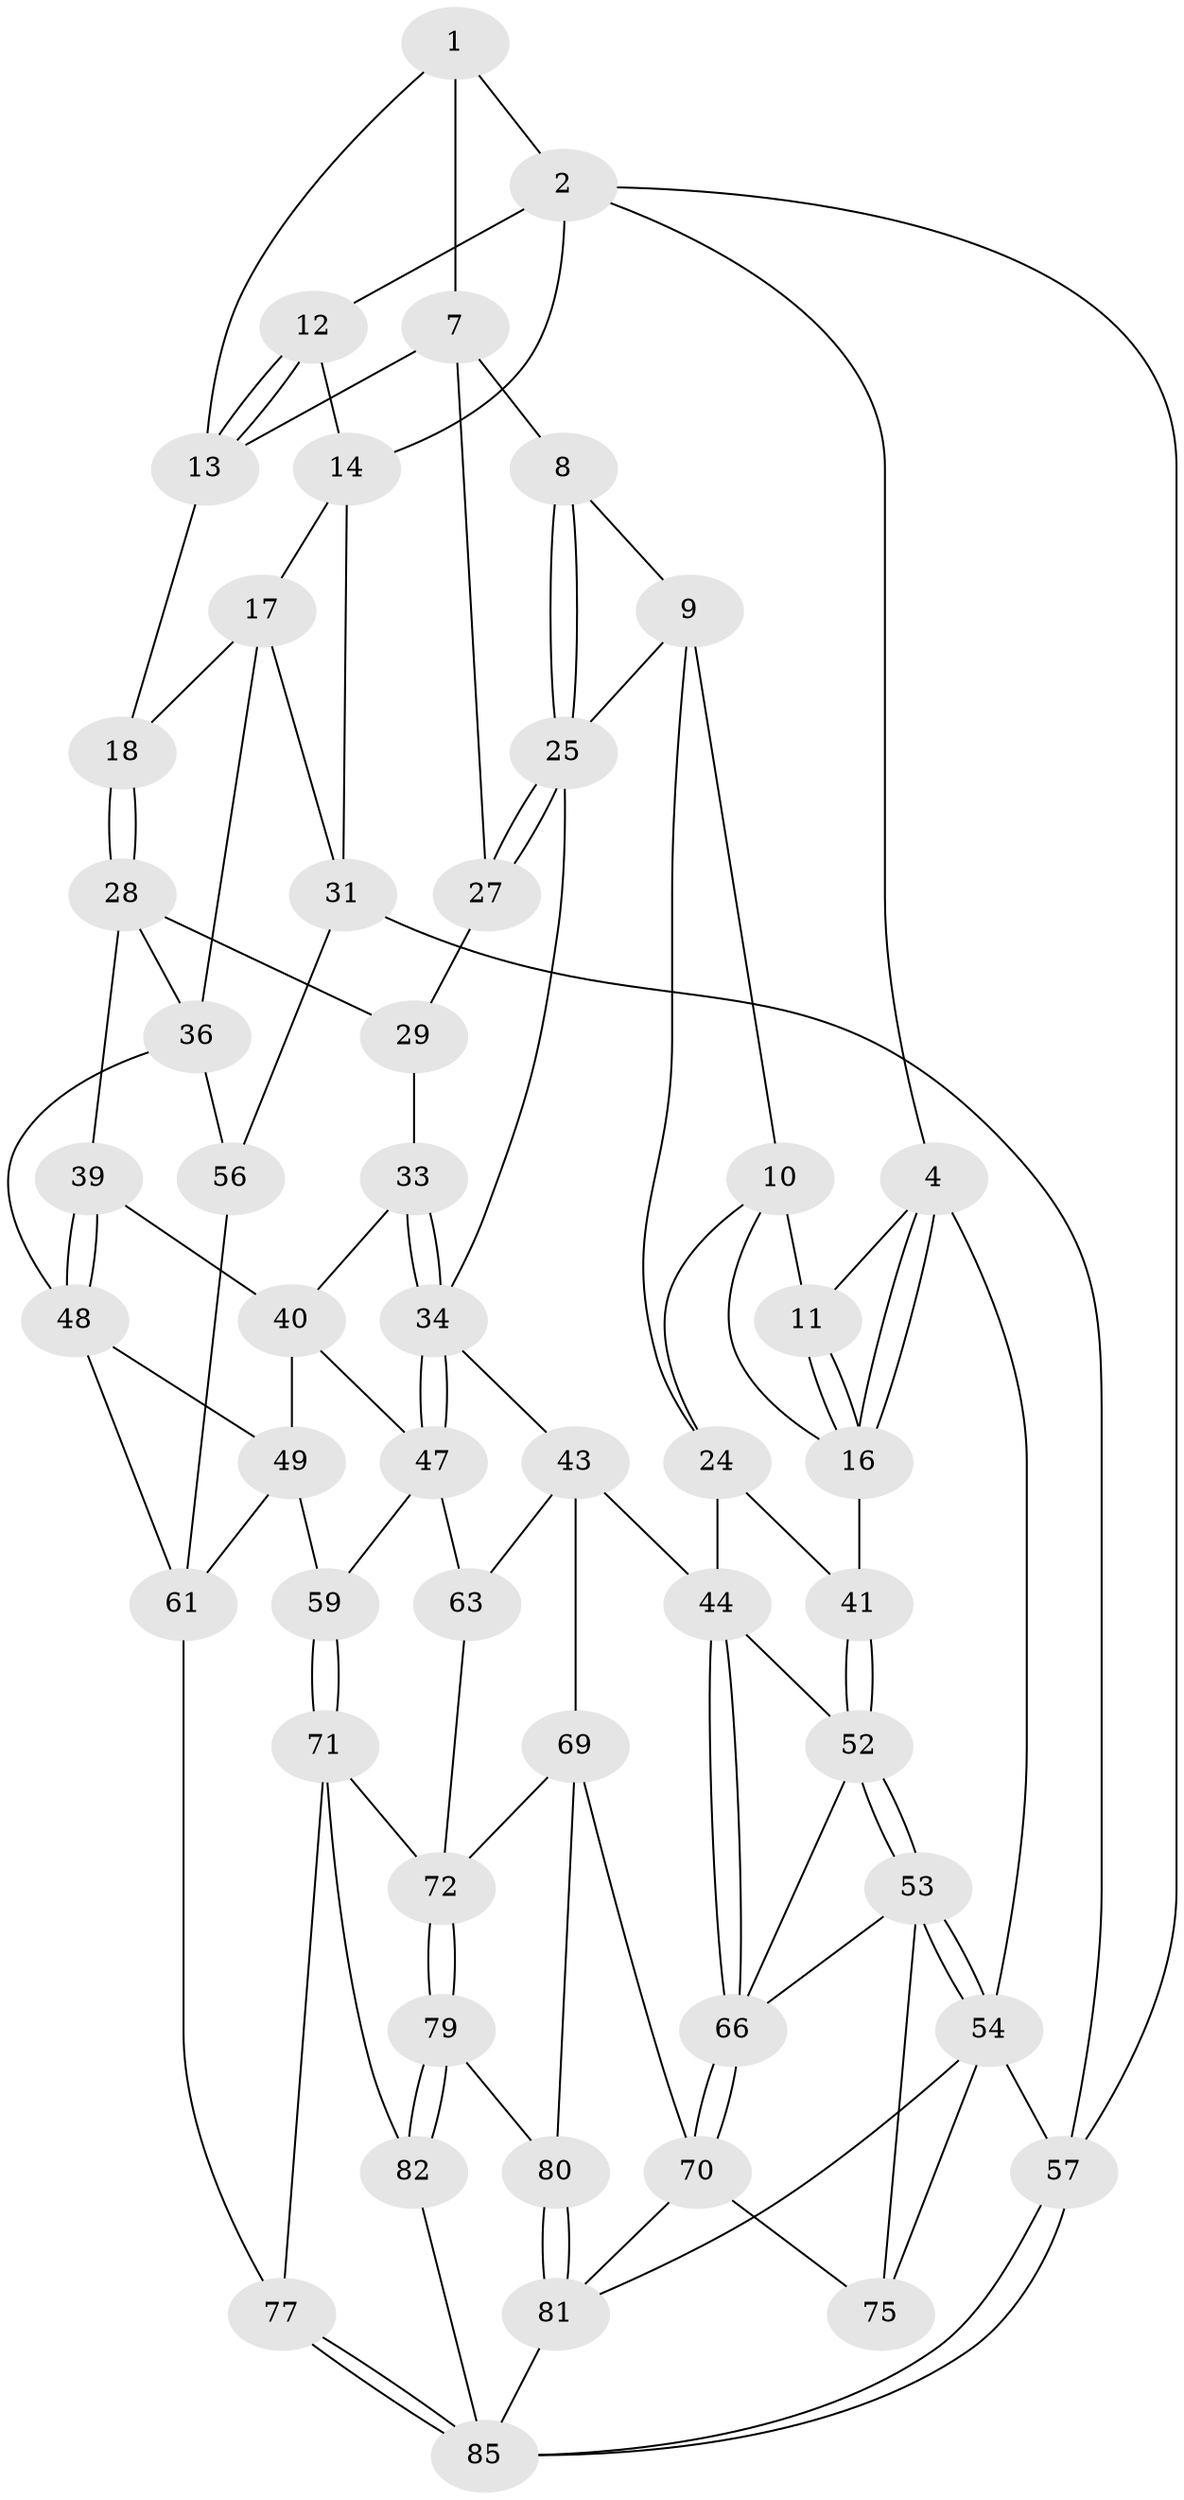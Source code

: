 // original degree distribution, {3: 0.023255813953488372, 4: 0.2558139534883721, 5: 0.4883720930232558, 6: 0.23255813953488372}
// Generated by graph-tools (version 1.1) at 2025/11/02/27/25 16:11:51]
// undirected, 51 vertices, 114 edges
graph export_dot {
graph [start="1"]
  node [color=gray90,style=filled];
  1 [pos="+0.5152885932789453+0",super="+6"];
  2 [pos="+0.6660238491793614+0",super="+3"];
  4 [pos="+0+0",super="+5"];
  7 [pos="+0.4131933411372343+0.15218361653335852",super="+22"];
  8 [pos="+0.39936845249687836+0.15922395537706485"];
  9 [pos="+0.3080992039674609+0.15963186778263805",super="+23"];
  10 [pos="+0.18907460804756543+0.09853892153133616",super="+20"];
  11 [pos="+0.18634444532302843+0.0727838944840699"];
  12 [pos="+0.7372401953382384+0.07971024543967015"];
  13 [pos="+0.6483103473879729+0.17106972856319438",super="+19"];
  14 [pos="+0.9033587300710285+0.1074250900524598",super="+15"];
  16 [pos="+0+0.05010795627355373",super="+21"];
  17 [pos="+0.8456001848255364+0.22960185308032496",super="+32"];
  18 [pos="+0.722909051146526+0.26600672617842464"];
  24 [pos="+0.10921766267326175+0.3325630643813648",super="+42"];
  25 [pos="+0.405545882169689+0.3282720292063653",super="+26"];
  27 [pos="+0.5345728750964184+0.2784329891728356"];
  28 [pos="+0.7214816958467285+0.27659397834160565",super="+37"];
  29 [pos="+0.6686749301508454+0.3658423597215075",super="+30"];
  31 [pos="+1+0.4071009271026404",super="+55"];
  33 [pos="+0.5061439449476235+0.5012796093108354",super="+38"];
  34 [pos="+0.5018458255120142+0.5057057675121639",super="+35"];
  36 [pos="+0.965157693319369+0.42633238220906344",super="+50"];
  39 [pos="+0.76127024396388+0.4641019738700434"];
  40 [pos="+0.7010097600483675+0.4571209880887518",super="+46"];
  41 [pos="+0+0.4093344487467565"];
  43 [pos="+0.302784186673592+0.5952256750642126",super="+64"];
  44 [pos="+0.2718044900225354+0.608459196293513",super="+45"];
  47 [pos="+0.5876541962091993+0.6182676670729237",super="+60"];
  48 [pos="+0.7898820300791504+0.5625022688528164",super="+51"];
  49 [pos="+0.7828573663223454+0.5672323326766565",super="+58"];
  52 [pos="+0+0.5783765827877587",super="+65"];
  53 [pos="+0+1",super="+68"];
  54 [pos="+0+1",super="+84"];
  56 [pos="+0.9414469159339725+0.7704098919571563"];
  57 [pos="+1+1"];
  59 [pos="+0.6930355482446929+0.715133989837413"];
  61 [pos="+0.9353298158402036+0.7715947239684395",super="+62"];
  63 [pos="+0.5226972639454378+0.7161427680240086"];
  66 [pos="+0.237088515250512+0.6776819583767109",super="+67"];
  69 [pos="+0.3838006099538958+0.7824914764275039",super="+76"];
  70 [pos="+0.22194986498922376+0.8011171266365921",super="+74"];
  71 [pos="+0.666280502920453+0.7868329675171921",super="+78"];
  72 [pos="+0.5257272309406007+0.801876544778792",super="+73"];
  75 [pos="+0.1880106397653927+0.8226253910974948"];
  77 [pos="+0.8607046971601884+0.8933907834350174"];
  79 [pos="+0.5451014812094848+0.872244985121363"];
  80 [pos="+0.38132837154044363+0.8909061230972797"];
  81 [pos="+0.352615405804902+0.9495309668986064",super="+83"];
  82 [pos="+0.6287007595961414+0.9604014747123312"];
  85 [pos="+0.9342089025930163+1",super="+86"];
  1 -- 2;
  1 -- 13;
  1 -- 7;
  2 -- 12;
  2 -- 57;
  2 -- 4;
  2 -- 14;
  4 -- 16;
  4 -- 16;
  4 -- 54;
  4 -- 11;
  7 -- 8;
  7 -- 27;
  7 -- 13;
  8 -- 9;
  8 -- 25;
  8 -- 25;
  9 -- 10;
  9 -- 24;
  9 -- 25;
  10 -- 11;
  10 -- 24;
  10 -- 16;
  11 -- 16;
  11 -- 16;
  12 -- 13;
  12 -- 13;
  12 -- 14;
  13 -- 18;
  14 -- 17;
  14 -- 31;
  16 -- 41;
  17 -- 18;
  17 -- 36;
  17 -- 31;
  18 -- 28;
  18 -- 28;
  24 -- 41;
  24 -- 44;
  25 -- 27;
  25 -- 27;
  25 -- 34;
  27 -- 29;
  28 -- 29;
  28 -- 36;
  28 -- 39;
  29 -- 33 [weight=2];
  31 -- 56;
  31 -- 57;
  33 -- 34;
  33 -- 34;
  33 -- 40;
  34 -- 47;
  34 -- 47;
  34 -- 43;
  36 -- 48;
  36 -- 56;
  39 -- 40;
  39 -- 48;
  39 -- 48;
  40 -- 49;
  40 -- 47;
  41 -- 52;
  41 -- 52;
  43 -- 44;
  43 -- 69;
  43 -- 63;
  44 -- 66;
  44 -- 66;
  44 -- 52;
  47 -- 59;
  47 -- 63;
  48 -- 49;
  48 -- 61;
  49 -- 59;
  49 -- 61;
  52 -- 53;
  52 -- 53;
  52 -- 66;
  53 -- 54;
  53 -- 54;
  53 -- 75;
  53 -- 66;
  54 -- 57;
  54 -- 75;
  54 -- 81;
  56 -- 61;
  57 -- 85;
  57 -- 85;
  59 -- 71;
  59 -- 71;
  61 -- 77;
  63 -- 72;
  66 -- 70;
  66 -- 70;
  69 -- 70;
  69 -- 72;
  69 -- 80;
  70 -- 81;
  70 -- 75;
  71 -- 72;
  71 -- 82;
  71 -- 77;
  72 -- 79;
  72 -- 79;
  77 -- 85;
  77 -- 85;
  79 -- 80;
  79 -- 82;
  79 -- 82;
  80 -- 81;
  80 -- 81;
  81 -- 85;
  82 -- 85;
}
